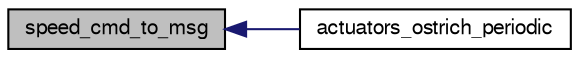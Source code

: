 digraph "speed_cmd_to_msg"
{
  edge [fontname="FreeSans",fontsize="10",labelfontname="FreeSans",labelfontsize="10"];
  node [fontname="FreeSans",fontsize="10",shape=record];
  rankdir="LR";
  Node1 [label="speed_cmd_to_msg",height=0.2,width=0.4,color="black", fillcolor="grey75", style="filled", fontcolor="black"];
  Node1 -> Node2 [dir="back",color="midnightblue",fontsize="10",style="solid",fontname="FreeSans"];
  Node2 [label="actuators_ostrich_periodic",height=0.2,width=0.4,color="black", fillcolor="white", style="filled",URL="$actuators__ostrich_8h.html#ae47b4a3b2d75b6b733eb0f9c5d72a372"];
}
